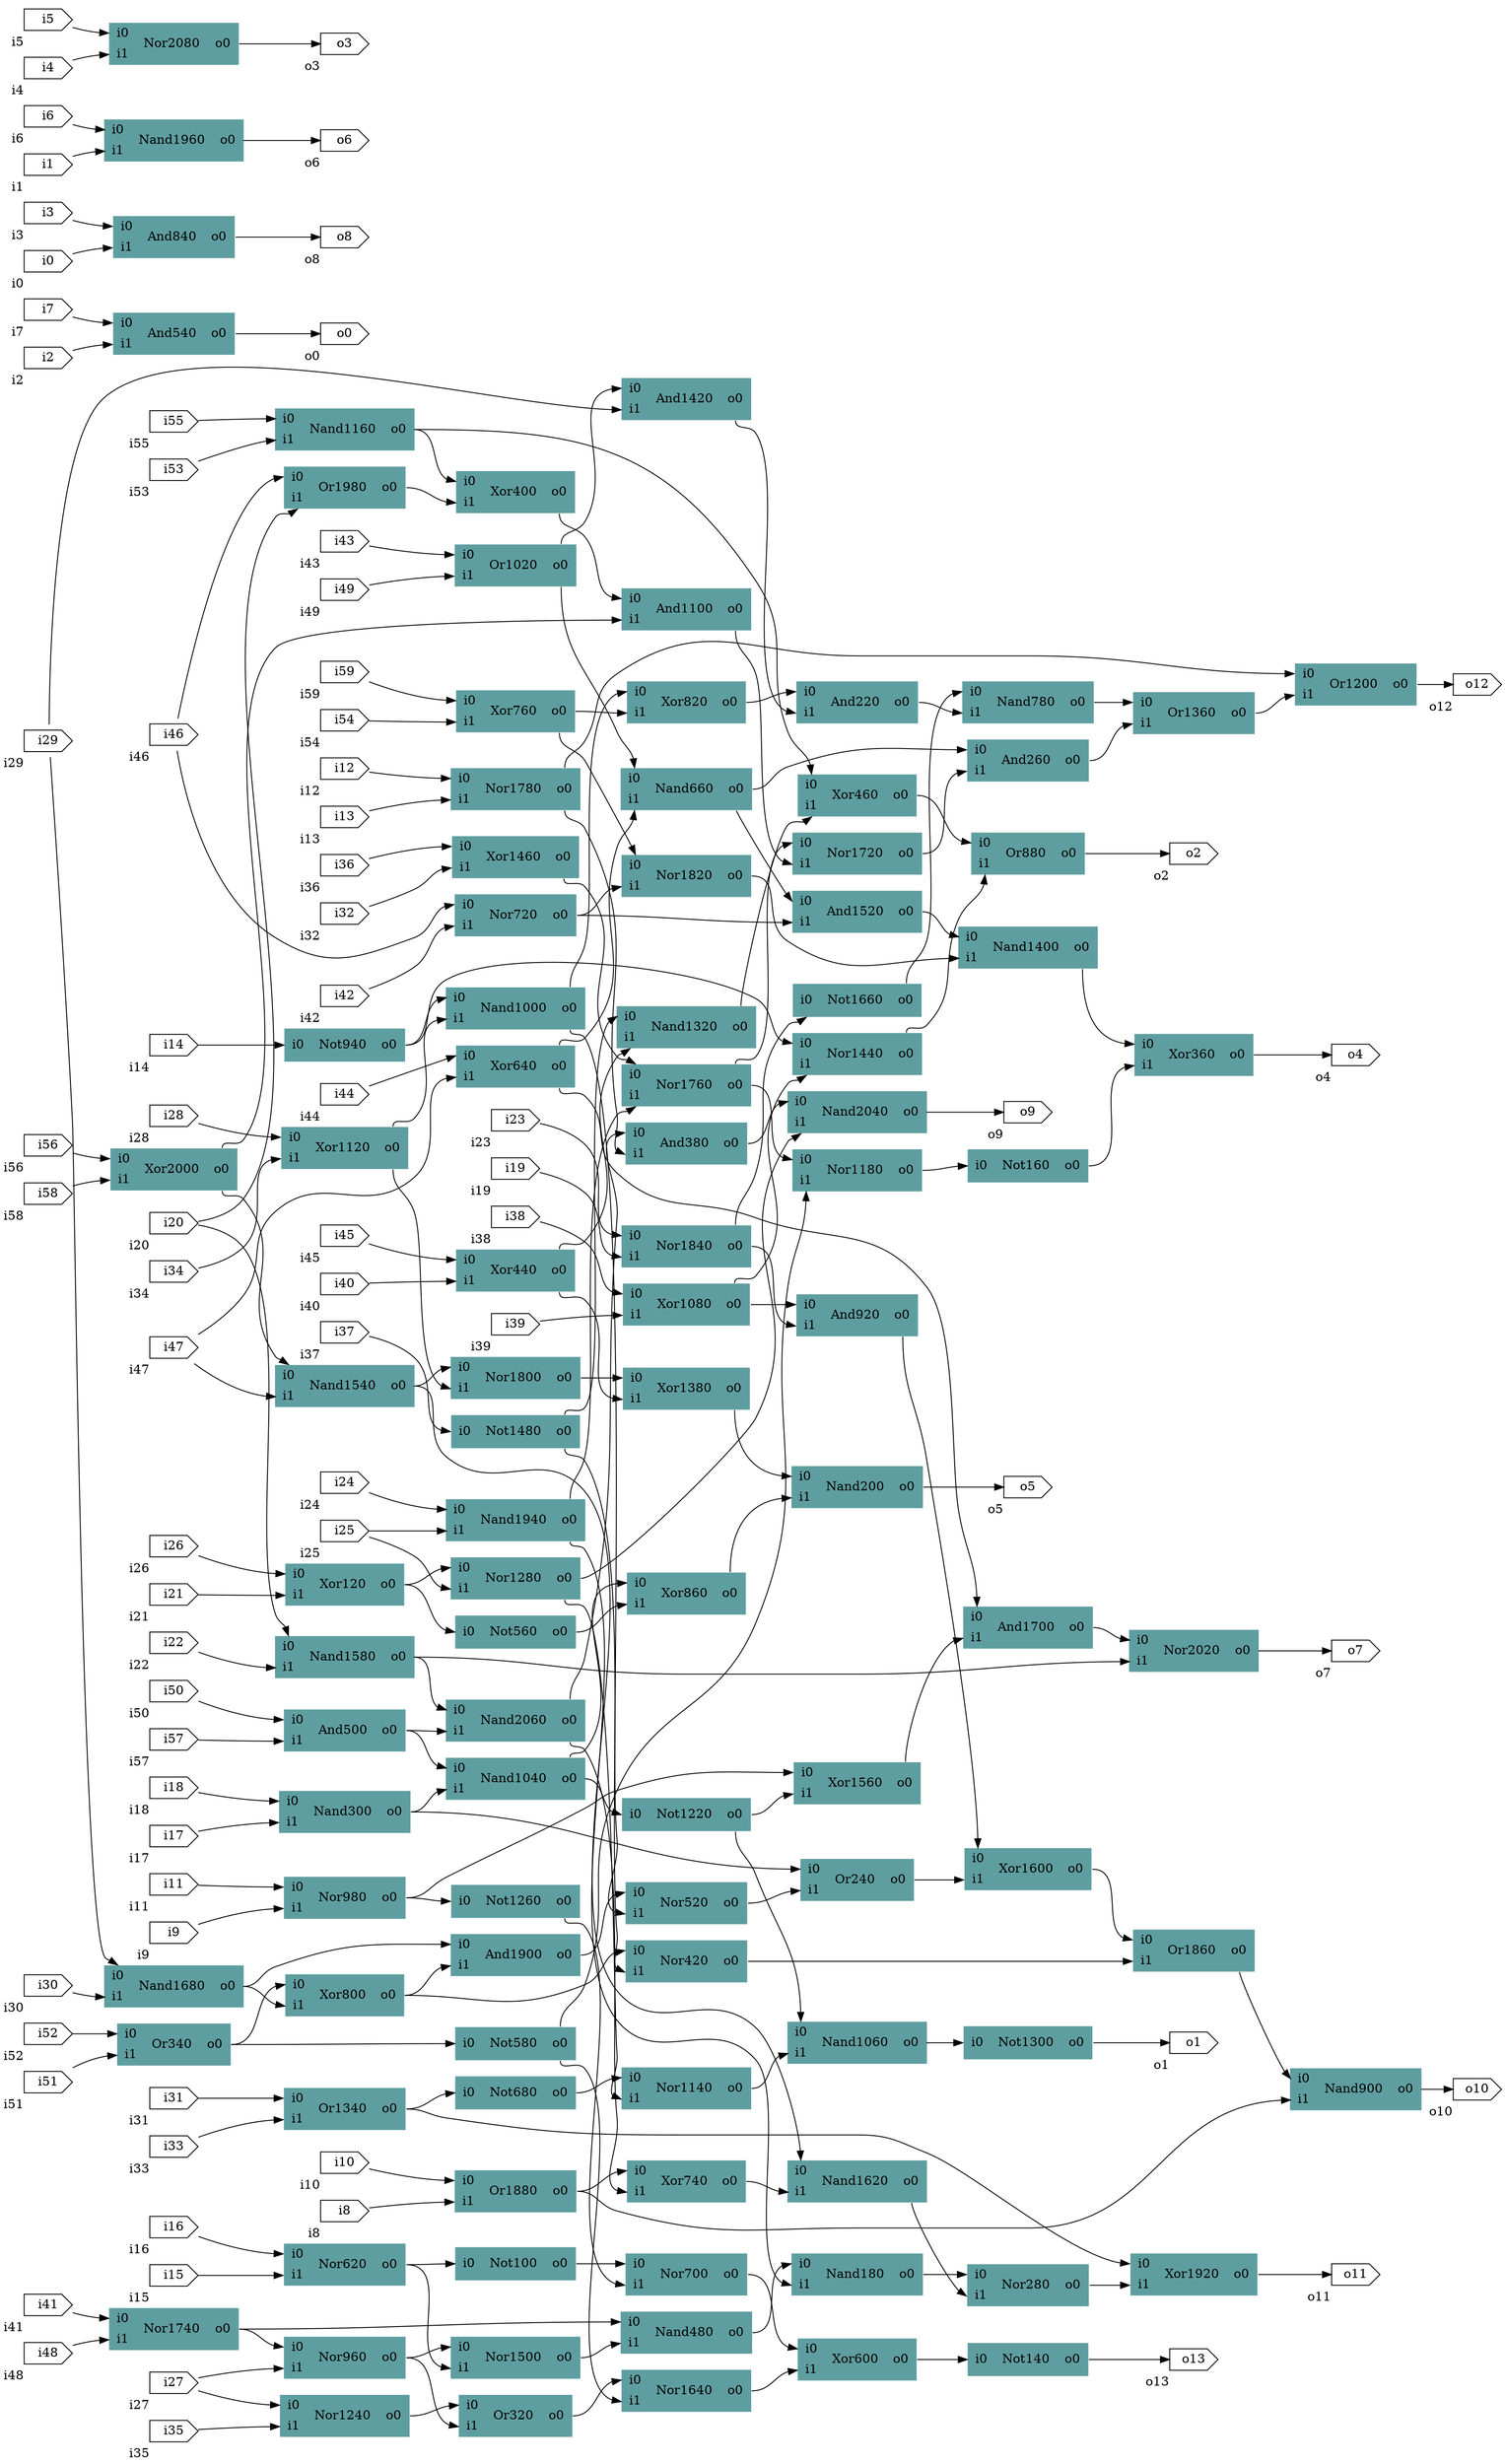 # Test
digraph test {
  graph [rankdir = LR];
  Not100[shape=record; style=filled;color=cadetblue; label="{{<i0>i0}| Not100 |{<o0>o0}}"]
  Xor120[shape=record; style=filled;color=cadetblue; label="{{<i0>i0|<i1>i1}| Xor120 |{<o0>o0}}"]
  Not140[shape=record; style=filled;color=cadetblue; label="{{<i0>i0}| Not140 |{<o0>o0}}"]
  Not160[shape=record; style=filled;color=cadetblue; label="{{<i0>i0}| Not160 |{<o0>o0}}"]
  Nand180[shape=record; style=filled;color=cadetblue; label="{{<i0>i0|<i1>i1}| Nand180 |{<o0>o0}}"]
  Nand200[shape=record; style=filled;color=cadetblue; label="{{<i0>i0|<i1>i1}| Nand200 |{<o0>o0}}"]
  And220[shape=record; style=filled;color=cadetblue; label="{{<i0>i0|<i1>i1}| And220 |{<o0>o0}}"]
  Or240[shape=record; style=filled;color=cadetblue; label="{{<i0>i0|<i1>i1}| Or240 |{<o0>o0}}"]
  And260[shape=record; style=filled;color=cadetblue; label="{{<i0>i0|<i1>i1}| And260 |{<o0>o0}}"]
  Nor280[shape=record; style=filled;color=cadetblue; label="{{<i0>i0|<i1>i1}| Nor280 |{<o0>o0}}"]
  Nand300[shape=record; style=filled;color=cadetblue; label="{{<i0>i0|<i1>i1}| Nand300 |{<o0>o0}}"]
  Or320[shape=record; style=filled;color=cadetblue; label="{{<i0>i0|<i1>i1}| Or320 |{<o0>o0}}"]
  Or340[shape=record; style=filled;color=cadetblue; label="{{<i0>i0|<i1>i1}| Or340 |{<o0>o0}}"]
  Xor360[shape=record; style=filled;color=cadetblue; label="{{<i0>i0|<i1>i1}| Xor360 |{<o0>o0}}"]
  And380[shape=record; style=filled;color=cadetblue; label="{{<i0>i0|<i1>i1}| And380 |{<o0>o0}}"]
  Xor400[shape=record; style=filled;color=cadetblue; label="{{<i0>i0|<i1>i1}| Xor400 |{<o0>o0}}"]
  Nor420[shape=record; style=filled;color=cadetblue; label="{{<i0>i0|<i1>i1}| Nor420 |{<o0>o0}}"]
  Xor440[shape=record; style=filled;color=cadetblue; label="{{<i0>i0|<i1>i1}| Xor440 |{<o0>o0}}"]
  Xor460[shape=record; style=filled;color=cadetblue; label="{{<i0>i0|<i1>i1}| Xor460 |{<o0>o0}}"]
  Nand480[shape=record; style=filled;color=cadetblue; label="{{<i0>i0|<i1>i1}| Nand480 |{<o0>o0}}"]
  And500[shape=record; style=filled;color=cadetblue; label="{{<i0>i0|<i1>i1}| And500 |{<o0>o0}}"]
  Nor520[shape=record; style=filled;color=cadetblue; label="{{<i0>i0|<i1>i1}| Nor520 |{<o0>o0}}"]
  And540[shape=record; style=filled;color=cadetblue; label="{{<i0>i0|<i1>i1}| And540 |{<o0>o0}}"]
  Not560[shape=record; style=filled;color=cadetblue; label="{{<i0>i0}| Not560 |{<o0>o0}}"]
  Not580[shape=record; style=filled;color=cadetblue; label="{{<i0>i0}| Not580 |{<o0>o0}}"]
  Xor600[shape=record; style=filled;color=cadetblue; label="{{<i0>i0|<i1>i1}| Xor600 |{<o0>o0}}"]
  Nor620[shape=record; style=filled;color=cadetblue; label="{{<i0>i0|<i1>i1}| Nor620 |{<o0>o0}}"]
  Xor640[shape=record; style=filled;color=cadetblue; label="{{<i0>i0|<i1>i1}| Xor640 |{<o0>o0}}"]
  Nand660[shape=record; style=filled;color=cadetblue; label="{{<i0>i0|<i1>i1}| Nand660 |{<o0>o0}}"]
  Not680[shape=record; style=filled;color=cadetblue; label="{{<i0>i0}| Not680 |{<o0>o0}}"]
  Nor700[shape=record; style=filled;color=cadetblue; label="{{<i0>i0|<i1>i1}| Nor700 |{<o0>o0}}"]
  Nor720[shape=record; style=filled;color=cadetblue; label="{{<i0>i0|<i1>i1}| Nor720 |{<o0>o0}}"]
  Xor740[shape=record; style=filled;color=cadetblue; label="{{<i0>i0|<i1>i1}| Xor740 |{<o0>o0}}"]
  Xor760[shape=record; style=filled;color=cadetblue; label="{{<i0>i0|<i1>i1}| Xor760 |{<o0>o0}}"]
  Nand780[shape=record; style=filled;color=cadetblue; label="{{<i0>i0|<i1>i1}| Nand780 |{<o0>o0}}"]
  Xor800[shape=record; style=filled;color=cadetblue; label="{{<i0>i0|<i1>i1}| Xor800 |{<o0>o0}}"]
  Xor820[shape=record; style=filled;color=cadetblue; label="{{<i0>i0|<i1>i1}| Xor820 |{<o0>o0}}"]
  And840[shape=record; style=filled;color=cadetblue; label="{{<i0>i0|<i1>i1}| And840 |{<o0>o0}}"]
  Xor860[shape=record; style=filled;color=cadetblue; label="{{<i0>i0|<i1>i1}| Xor860 |{<o0>o0}}"]
  Or880[shape=record; style=filled;color=cadetblue; label="{{<i0>i0|<i1>i1}| Or880 |{<o0>o0}}"]
  Nand900[shape=record; style=filled;color=cadetblue; label="{{<i0>i0|<i1>i1}| Nand900 |{<o0>o0}}"]
  And920[shape=record; style=filled;color=cadetblue; label="{{<i0>i0|<i1>i1}| And920 |{<o0>o0}}"]
  Not940[shape=record; style=filled;color=cadetblue; label="{{<i0>i0}| Not940 |{<o0>o0}}"]
  Nor960[shape=record; style=filled;color=cadetblue; label="{{<i0>i0|<i1>i1}| Nor960 |{<o0>o0}}"]
  Nor980[shape=record; style=filled;color=cadetblue; label="{{<i0>i0|<i1>i1}| Nor980 |{<o0>o0}}"]
  Nand1000[shape=record; style=filled;color=cadetblue; label="{{<i0>i0|<i1>i1}| Nand1000 |{<o0>o0}}"]
  Or1020[shape=record; style=filled;color=cadetblue; label="{{<i0>i0|<i1>i1}| Or1020 |{<o0>o0}}"]
  Nand1040[shape=record; style=filled;color=cadetblue; label="{{<i0>i0|<i1>i1}| Nand1040 |{<o0>o0}}"]
  Nand1060[shape=record; style=filled;color=cadetblue; label="{{<i0>i0|<i1>i1}| Nand1060 |{<o0>o0}}"]
  Xor1080[shape=record; style=filled;color=cadetblue; label="{{<i0>i0|<i1>i1}| Xor1080 |{<o0>o0}}"]
  And1100[shape=record; style=filled;color=cadetblue; label="{{<i0>i0|<i1>i1}| And1100 |{<o0>o0}}"]
  Xor1120[shape=record; style=filled;color=cadetblue; label="{{<i0>i0|<i1>i1}| Xor1120 |{<o0>o0}}"]
  Nor1140[shape=record; style=filled;color=cadetblue; label="{{<i0>i0|<i1>i1}| Nor1140 |{<o0>o0}}"]
  Nand1160[shape=record; style=filled;color=cadetblue; label="{{<i0>i0|<i1>i1}| Nand1160 |{<o0>o0}}"]
  Nor1180[shape=record; style=filled;color=cadetblue; label="{{<i0>i0|<i1>i1}| Nor1180 |{<o0>o0}}"]
  Or1200[shape=record; style=filled;color=cadetblue; label="{{<i0>i0|<i1>i1}| Or1200 |{<o0>o0}}"]
  Not1220[shape=record; style=filled;color=cadetblue; label="{{<i0>i0}| Not1220 |{<o0>o0}}"]
  Nor1240[shape=record; style=filled;color=cadetblue; label="{{<i0>i0|<i1>i1}| Nor1240 |{<o0>o0}}"]
  Not1260[shape=record; style=filled;color=cadetblue; label="{{<i0>i0}| Not1260 |{<o0>o0}}"]
  Nor1280[shape=record; style=filled;color=cadetblue; label="{{<i0>i0|<i1>i1}| Nor1280 |{<o0>o0}}"]
  Not1300[shape=record; style=filled;color=cadetblue; label="{{<i0>i0}| Not1300 |{<o0>o0}}"]
  Nand1320[shape=record; style=filled;color=cadetblue; label="{{<i0>i0|<i1>i1}| Nand1320 |{<o0>o0}}"]
  Or1340[shape=record; style=filled;color=cadetblue; label="{{<i0>i0|<i1>i1}| Or1340 |{<o0>o0}}"]
  Or1360[shape=record; style=filled;color=cadetblue; label="{{<i0>i0|<i1>i1}| Or1360 |{<o0>o0}}"]
  Xor1380[shape=record; style=filled;color=cadetblue; label="{{<i0>i0|<i1>i1}| Xor1380 |{<o0>o0}}"]
  Nand1400[shape=record; style=filled;color=cadetblue; label="{{<i0>i0|<i1>i1}| Nand1400 |{<o0>o0}}"]
  And1420[shape=record; style=filled;color=cadetblue; label="{{<i0>i0|<i1>i1}| And1420 |{<o0>o0}}"]
  Nor1440[shape=record; style=filled;color=cadetblue; label="{{<i0>i0|<i1>i1}| Nor1440 |{<o0>o0}}"]
  Xor1460[shape=record; style=filled;color=cadetblue; label="{{<i0>i0|<i1>i1}| Xor1460 |{<o0>o0}}"]
  Not1480[shape=record; style=filled;color=cadetblue; label="{{<i0>i0}| Not1480 |{<o0>o0}}"]
  Nor1500[shape=record; style=filled;color=cadetblue; label="{{<i0>i0|<i1>i1}| Nor1500 |{<o0>o0}}"]
  And1520[shape=record; style=filled;color=cadetblue; label="{{<i0>i0|<i1>i1}| And1520 |{<o0>o0}}"]
  Nand1540[shape=record; style=filled;color=cadetblue; label="{{<i0>i0|<i1>i1}| Nand1540 |{<o0>o0}}"]
  Xor1560[shape=record; style=filled;color=cadetblue; label="{{<i0>i0|<i1>i1}| Xor1560 |{<o0>o0}}"]
  Nand1580[shape=record; style=filled;color=cadetblue; label="{{<i0>i0|<i1>i1}| Nand1580 |{<o0>o0}}"]
  Xor1600[shape=record; style=filled;color=cadetblue; label="{{<i0>i0|<i1>i1}| Xor1600 |{<o0>o0}}"]
  Nand1620[shape=record; style=filled;color=cadetblue; label="{{<i0>i0|<i1>i1}| Nand1620 |{<o0>o0}}"]
  Nor1640[shape=record; style=filled;color=cadetblue; label="{{<i0>i0|<i1>i1}| Nor1640 |{<o0>o0}}"]
  Not1660[shape=record; style=filled;color=cadetblue; label="{{<i0>i0}| Not1660 |{<o0>o0}}"]
  Nand1680[shape=record; style=filled;color=cadetblue; label="{{<i0>i0|<i1>i1}| Nand1680 |{<o0>o0}}"]
  And1700[shape=record; style=filled;color=cadetblue; label="{{<i0>i0|<i1>i1}| And1700 |{<o0>o0}}"]
  Nor1720[shape=record; style=filled;color=cadetblue; label="{{<i0>i0|<i1>i1}| Nor1720 |{<o0>o0}}"]
  Nor1740[shape=record; style=filled;color=cadetblue; label="{{<i0>i0|<i1>i1}| Nor1740 |{<o0>o0}}"]
  Nor1760[shape=record; style=filled;color=cadetblue; label="{{<i0>i0|<i1>i1}| Nor1760 |{<o0>o0}}"]
  Nor1780[shape=record; style=filled;color=cadetblue; label="{{<i0>i0|<i1>i1}| Nor1780 |{<o0>o0}}"]
  Nor1800[shape=record; style=filled;color=cadetblue; label="{{<i0>i0|<i1>i1}| Nor1800 |{<o0>o0}}"]
  Nor1820[shape=record; style=filled;color=cadetblue; label="{{<i0>i0|<i1>i1}| Nor1820 |{<o0>o0}}"]
  Nor1840[shape=record; style=filled;color=cadetblue; label="{{<i0>i0|<i1>i1}| Nor1840 |{<o0>o0}}"]
  Or1860[shape=record; style=filled;color=cadetblue; label="{{<i0>i0|<i1>i1}| Or1860 |{<o0>o0}}"]
  Or1880[shape=record; style=filled;color=cadetblue; label="{{<i0>i0|<i1>i1}| Or1880 |{<o0>o0}}"]
  And1900[shape=record; style=filled;color=cadetblue; label="{{<i0>i0|<i1>i1}| And1900 |{<o0>o0}}"]
  Xor1920[shape=record; style=filled;color=cadetblue; label="{{<i0>i0|<i1>i1}| Xor1920 |{<o0>o0}}"]
  Nand1940[shape=record; style=filled;color=cadetblue; label="{{<i0>i0|<i1>i1}| Nand1940 |{<o0>o0}}"]
  Nand1960[shape=record; style=filled;color=cadetblue; label="{{<i0>i0|<i1>i1}| Nand1960 |{<o0>o0}}"]
  Or1980[shape=record; style=filled;color=cadetblue; label="{{<i0>i0|<i1>i1}| Or1980 |{<o0>o0}}"]
  Xor2000[shape=record; style=filled;color=cadetblue; label="{{<i0>i0|<i1>i1}| Xor2000 |{<o0>o0}}"]
  Nor2020[shape=record; style=filled;color=cadetblue; label="{{<i0>i0|<i1>i1}| Nor2020 |{<o0>o0}}"]
  Nand2040[shape=record; style=filled;color=cadetblue; label="{{<i0>i0|<i1>i1}| Nand2040 |{<o0>o0}}"]
  Nand2060[shape=record; style=filled;color=cadetblue; label="{{<i0>i0|<i1>i1}| Nand2060 |{<o0>o0}}"]
  Nor2080[shape=record; style=filled;color=cadetblue; label="{{<i0>i0|<i1>i1}| Nor2080 |{<o0>o0}}"]
  i0[shape=cds,xlabel="i0"]
  i1[shape=cds,xlabel="i1"]
  i2[shape=cds,xlabel="i2"]
  i3[shape=cds,xlabel="i3"]
  i4[shape=cds,xlabel="i4"]
  i5[shape=cds,xlabel="i5"]
  i6[shape=cds,xlabel="i6"]
  i7[shape=cds,xlabel="i7"]
  i8[shape=cds,xlabel="i8"]
  i9[shape=cds,xlabel="i9"]
  i10[shape=cds,xlabel="i10"]
  i11[shape=cds,xlabel="i11"]
  i12[shape=cds,xlabel="i12"]
  i13[shape=cds,xlabel="i13"]
  i14[shape=cds,xlabel="i14"]
  i15[shape=cds,xlabel="i15"]
  i16[shape=cds,xlabel="i16"]
  i17[shape=cds,xlabel="i17"]
  i18[shape=cds,xlabel="i18"]
  i19[shape=cds,xlabel="i19"]
  i20[shape=cds,xlabel="i20"]
  i21[shape=cds,xlabel="i21"]
  i22[shape=cds,xlabel="i22"]
  i23[shape=cds,xlabel="i23"]
  i24[shape=cds,xlabel="i24"]
  i25[shape=cds,xlabel="i25"]
  i26[shape=cds,xlabel="i26"]
  i27[shape=cds,xlabel="i27"]
  i28[shape=cds,xlabel="i28"]
  i29[shape=cds,xlabel="i29"]
  i30[shape=cds,xlabel="i30"]
  i31[shape=cds,xlabel="i31"]
  i32[shape=cds,xlabel="i32"]
  i33[shape=cds,xlabel="i33"]
  i34[shape=cds,xlabel="i34"]
  i35[shape=cds,xlabel="i35"]
  i36[shape=cds,xlabel="i36"]
  i37[shape=cds,xlabel="i37"]
  i38[shape=cds,xlabel="i38"]
  i39[shape=cds,xlabel="i39"]
  i40[shape=cds,xlabel="i40"]
  i41[shape=cds,xlabel="i41"]
  i42[shape=cds,xlabel="i42"]
  i43[shape=cds,xlabel="i43"]
  i44[shape=cds,xlabel="i44"]
  i45[shape=cds,xlabel="i45"]
  i46[shape=cds,xlabel="i46"]
  i47[shape=cds,xlabel="i47"]
  i48[shape=cds,xlabel="i48"]
  i49[shape=cds,xlabel="i49"]
  i50[shape=cds,xlabel="i50"]
  i51[shape=cds,xlabel="i51"]
  i52[shape=cds,xlabel="i52"]
  i53[shape=cds,xlabel="i53"]
  i54[shape=cds,xlabel="i54"]
  i55[shape=cds,xlabel="i55"]
  i56[shape=cds,xlabel="i56"]
  i57[shape=cds,xlabel="i57"]
  i58[shape=cds,xlabel="i58"]
  i59[shape=cds,xlabel="i59"]
  o0[shape=cds,xlabel="o0"]
  o1[shape=cds,xlabel="o1"]
  o2[shape=cds,xlabel="o2"]
  o3[shape=cds,xlabel="o3"]
  o4[shape=cds,xlabel="o4"]
  o5[shape=cds,xlabel="o5"]
  o6[shape=cds,xlabel="o6"]
  o7[shape=cds,xlabel="o7"]
  o8[shape=cds,xlabel="o8"]
  o9[shape=cds,xlabel="o9"]
  o10[shape=cds,xlabel="o10"]
  o11[shape=cds,xlabel="o11"]
  o12[shape=cds,xlabel="o12"]
  o13[shape=cds,xlabel="o13"]
  i0 -> And840:i1;
  i1 -> Nand1960:i1;
  i2 -> And540:i1;
  i3 -> And840:i0;
  i4 -> Nor2080:i1;
  i5 -> Nor2080:i0;
  i6 -> Nand1960:i0;
  i7 -> And540:i0;
  i8 -> Or1880:i1;
  i9 -> Nor980:i1;
  i10 -> Or1880:i0;
  i11 -> Nor980:i0;
  i12 -> Nor1780:i0;
  i13 -> Nor1780:i1;
  i14 -> Not940:i0;
  i15 -> Nor620:i1;
  i16 -> Nor620:i0;
  i17 -> Nand300:i1;
  i18 -> Nand300:i0;
  i19 -> Nor1840:i1;
  i20 -> Nand1580:i0;
  i20 -> Or1980:i1;
  i21 -> Xor120:i1;
  i22 -> Nand1580:i1;
  i23 -> Nor1840:i0;
  i24 -> Nand1940:i0;
  i25 -> Nand1940:i1;
  i25 -> Nor1280:i1;
  i26 -> Xor120:i0;
  i27 -> Nor1240:i0;
  i27 -> Nor960:i1;
  i28 -> Xor1120:i0;
  i29 -> Nand1680:i0;
  i29 -> And1420:i1;
  i30 -> Nand1680:i1;
  i31 -> Or1340:i0;
  i32 -> Xor1460:i1;
  i33 -> Or1340:i1;
  i34 -> Xor1120:i1;
  i35 -> Nor1240:i1;
  i36 -> Xor1460:i0;
  i37 -> Not1480:i0;
  i38 -> Xor1080:i0;
  i39 -> Xor1080:i1;
  i40 -> Xor440:i1;
  i41 -> Nor1740:i0;
  i42 -> Nor720:i1;
  i43 -> Or1020:i0;
  i44 -> Xor640:i0;
  i45 -> Xor440:i0;
  i46 -> Nor720:i0;
  i46 -> Or1980:i0;
  i47 -> Xor640:i1;
  i47 -> Nand1540:i1;
  i48 -> Nor1740:i1;
  i49 -> Or1020:i1;
  i50 -> And500:i0;
  i51 -> Or340:i1;
  i52 -> Or340:i0;
  i53 -> Nand1160:i1;
  i54 -> Xor760:i1;
  i55 -> Nand1160:i0;
  i56 -> Xor2000:i0;
  i57 -> And500:i1;
  i58 -> Xor2000:i1;
  i59 -> Xor760:i0;
  Not100:o0 -> Nor700:i0;
  Xor120:o0 -> Not560:i0;
  Xor120:o0 -> Nor1280:i0;
  Not140:o0 -> o13;
  Not160:o0 -> Xor360:i1;
  Nand180:o0 -> Nor280:i0;
  Nand200:o0 -> o5;
  And220:o0 -> Nand780:i1;
  Or240:o0 -> Xor1600:i1;
  And260:o0 -> Or1360:i1;
  Nor280:o0 -> Xor1920:i1;
  Nand300:o0 -> Nand1040:i1;
  Nand300:o0 -> Or240:i0;
  Or320:o0 -> Nor1640:i0;
  Or340:o0 -> Not580:i0;
  Or340:o0 -> Xor800:i0;
  Xor360:o0 -> o4;
  And380:o0 -> Nand2040:i0;
  Xor400:o0 -> And1100:i0;
  Nor420:o0 -> Or1860:i1;
  Xor440:o0 -> Xor1380:i1;
  Xor440:o0 -> Nand1320:i1;
  Xor460:o0 -> Or880:i0;
  Nand480:o0 -> Nand180:i0;
  And500:o0 -> Nand2060:i1;
  And500:o0 -> Nand1040:i0;
  Nor520:o0 -> Or240:i1;
  And540:o0 -> o0;
  Not560:o0 -> Xor860:i1;
  Not580:o0 -> Nor1180:i1;
  Not580:o0 -> Nor1640:i1;
  Xor600:o0 -> Not140:i0;
  Nor620:o0 -> Not100:i0;
  Nor620:o0 -> Nor1500:i1;
  Xor640:o0 -> And1700:i0;
  Xor640:o0 -> Nand660:i1;
  Nand660:o0 -> And260:i0;
  Nand660:o0 -> And1520:i0;
  Not680:o0 -> Nor1140:i0;
  Nor700:o0 -> Xor600:i0;
  Nor720:o0 -> Nor1820:i1;
  Nor720:o0 -> And1520:i1;
  Xor740:o0 -> Nand1620:i1;
  Xor760:o0 -> Nor1820:i0;
  Xor760:o0 -> Xor820:i1;
  Nand780:o0 -> Or1360:i0;
  Xor800:o0 -> And1900:i1;
  Xor800:o0 -> Nor420:i0;
  Xor820:o0 -> And220:i0;
  And840:o0 -> o8;
  Xor860:o0 -> Nand200:i1;
  Or880:o0 -> o2;
  Nand900:o0 -> o10;
  And920:o0 -> Xor1600:i0;
  Not940:o0 -> Nor1440:i0;
  Not940:o0 -> Nand1000:i0;
  Nor960:o0 -> Or320:i1;
  Nor960:o0 -> Nor1500:i0;
  Nor980:o0 -> Xor1560:i0;
  Nor980:o0 -> Not1260:i0;
  Nand1000:o0 -> Nor420:i1;
  Nand1000:o0 -> Xor820:i0;
  Or1020:o0 -> And1420:i0;
  Or1020:o0 -> Nand660:i0;
  Nand1040:o0 -> Xor860:i0;
  Nand1040:o0 -> Not1220:i0;
  Nand1060:o0 -> Not1300:i0;
  Xor1080:o0 -> And920:i0;
  Xor1080:o0 -> Nor1440:i1;
  And1100:o0 -> Nor1720:i1;
  Xor1120:o0 -> Nor1800:i1;
  Xor1120:o0 -> Nand1000:i1;
  Nor1140:o0 -> Nand1060:i1;
  Nand1160:o0 -> Xor400:i0;
  Nand1160:o0 -> Xor460:i0;
  Nor1180:o0 -> Not160:i0;
  Or1200:o0 -> o12;
  Not1220:o0 -> Nand1060:i0;
  Not1220:o0 -> Xor1560:i1;
  Nor1240:o0 -> Or320:i0;
  Not1260:o0 -> Nor700:i1;
  Nor1280:o0 -> Nand2040:i1;
  Nor1280:o0 -> Nor1140:i1;
  Not1300:o0 -> o1;
  Nand1320:o0 -> Xor460:i1;
  Or1340:o0 -> Xor1920:i0;
  Or1340:o0 -> Not680:i0;
  Or1360:o0 -> Or1200:i1;
  Xor1380:o0 -> Nand200:i0;
  Nand1400:o0 -> Xor360:i0;
  And1420:o0 -> And220:i1;
  Nor1440:o0 -> Or880:i1;
  Xor1460:o0 -> Nor1760:i0;
  Not1480:o0 -> Nor520:i1;
  Not1480:o0 -> Nand1320:i0;
  Nor1500:o0 -> Nand480:i1;
  And1520:o0 -> Nand1400:i0;
  Nand1540:o0 -> Nor1800:i0;
  Nand1540:o0 -> Nand1620:i0;
  Xor1560:o0 -> And1700:i1;
  Nand1580:o0 -> Nor2020:i1;
  Nand1580:o0 -> Nand2060:i0;
  Xor1600:o0 -> Or1860:i0;
  Nand1620:o0 -> Nor280:i1;
  Nor1640:o0 -> Xor600:i1;
  Not1660:o0 -> Nand780:i0;
  Nand1680:o0 -> Xor800:i1;
  Nand1680:o0 -> And1900:i0;
  And1700:o0 -> Nor2020:i0;
  Nor1720:o0 -> And260:i1;
  Nor1740:o0 -> Nand480:i0;
  Nor1740:o0 -> Nor960:i0;
  Nor1760:o0 -> Nor1180:i0;
  Nor1760:o0 -> Nor1720:i0;
  Nor1780:o0 -> Or1200:i0;
  Nor1780:o0 -> And380:i1;
  Nor1800:o0 -> Xor1380:i0;
  Nor1820:o0 -> Nand1400:i1;
  Nor1840:o0 -> And920:i1;
  Nor1840:o0 -> Not1660:i0;
  Or1860:o0 -> Nand900:i0;
  Or1880:o0 -> Nand900:i1;
  Or1880:o0 -> Xor740:i0;
  And1900:o0 -> Nor520:i0;
  Xor1920:o0 -> o11;
  Nand1940:o0 -> Nor1760:i1;
  Nand1940:o0 -> Nand180:i1;
  Nand1960:o0 -> o6;
  Or1980:o0 -> Xor400:i1;
  Xor2000:o0 -> And1100:i1;
  Xor2000:o0 -> Nand1540:i0;
  Nor2020:o0 -> o7;
  Nand2040:o0 -> o9;
  Nand2060:o0 -> And380:i0;
  Nand2060:o0 -> Xor740:i1;
  Nor2080:o0 -> o3;
}
